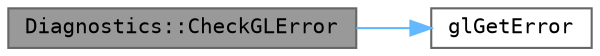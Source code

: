 digraph "Diagnostics::CheckGLError"
{
 // LATEX_PDF_SIZE
  bgcolor="transparent";
  edge [fontname=Terminal,fontsize=10,labelfontname=Helvetica,labelfontsize=10];
  node [fontname=Terminal,fontsize=10,shape=box,height=0.2,width=0.4];
  rankdir="LR";
  Node1 [label="Diagnostics::CheckGLError",height=0.2,width=0.4,color="gray40", fillcolor="grey60", style="filled", fontcolor="black",tooltip="Checks for OpenGL error codes, and prints them"];
  Node1 -> Node2 [color="steelblue1",style="solid"];
  Node2 [label="glGetError",height=0.2,width=0.4,color="grey40", fillcolor="white", style="filled",URL="$glew_8h.html#a96d12fe2ba9949b71f7834676df8ee10",tooltip=" "];
}
